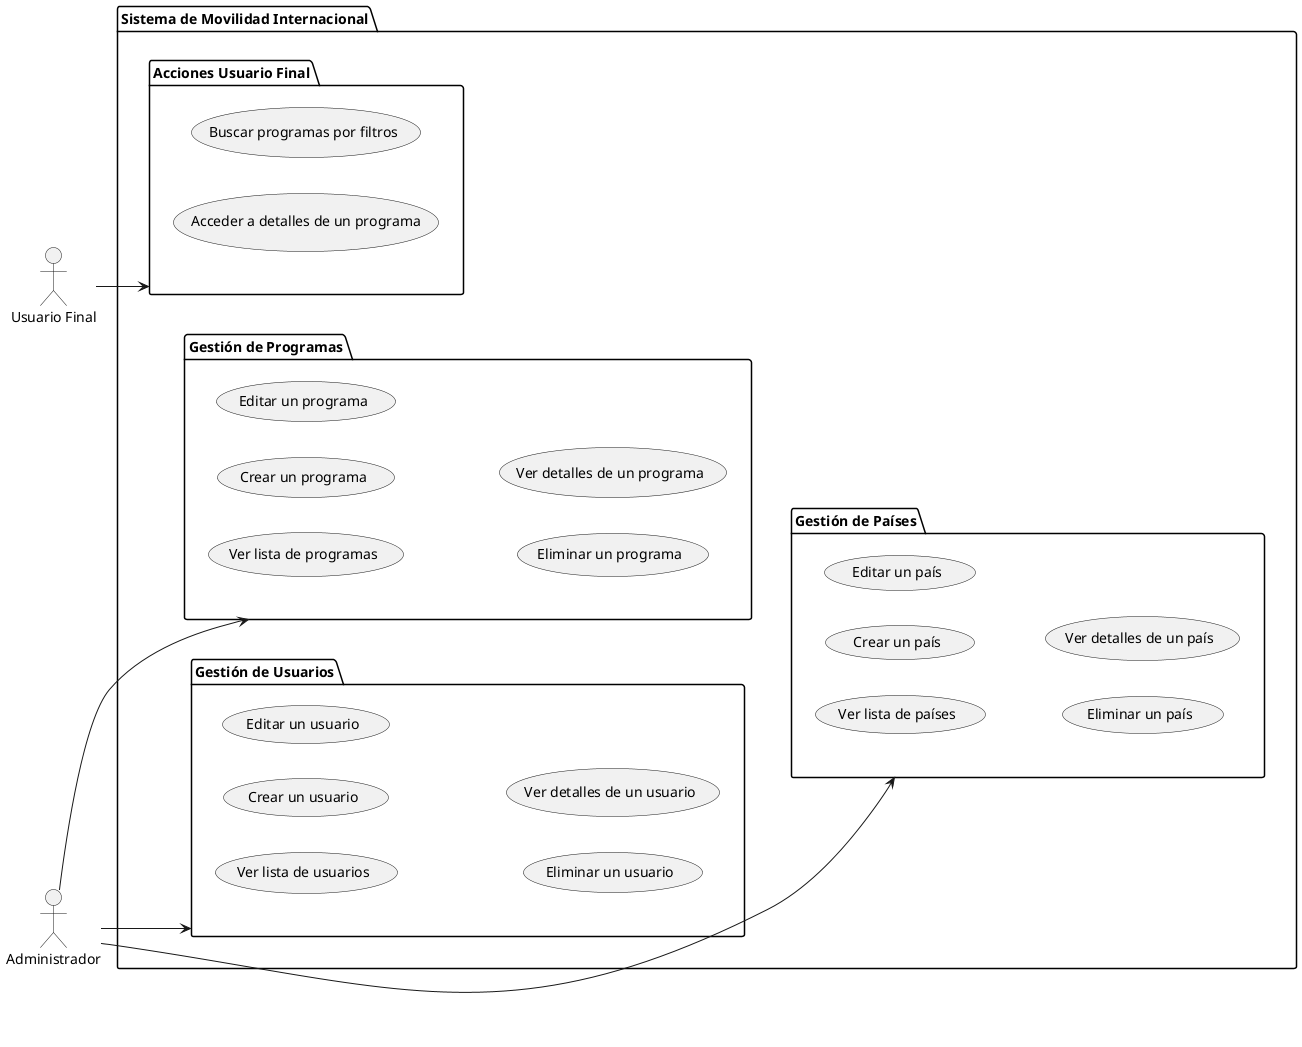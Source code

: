 @startuml
left to right direction
actor "Administrador" as Admin
actor "Usuario Final" as User

package "Sistema de Movilidad Internacional" {

    Admin --> "Gestión de Programas"
    Admin --> "Gestión de Usuarios"
    Admin --> "Gestión de Países"

    package "Gestión de Programas" {
        usecase "Ver lista de programas" as P1
        usecase "Crear un programa" as P2
        usecase "Editar un programa" as P3
        usecase "Eliminar un programa" as P4
        usecase "Ver detalles de un programa" as P5
    }

    package "Gestión de Usuarios" {
        usecase "Ver lista de usuarios" as U1
        usecase "Crear un usuario" as U2
        usecase "Editar un usuario" as U3
        usecase "Eliminar un usuario" as U4
        usecase "Ver detalles de un usuario" as U5
    }

    package "Gestión de Países" {
        usecase "Ver lista de países" as C1
        usecase "Crear un país" as C2
        usecase "Editar un país" as C3
        usecase "Eliminar un país" as C4
        usecase "Ver detalles de un país" as C5
    }

    package "Acciones Usuario Final" {
        usecase "Buscar programas por filtros" as UF1
        usecase "Acceder a detalles de un programa" as UF2
    }

    User --> "Acciones Usuario Final"
}
@enduml
